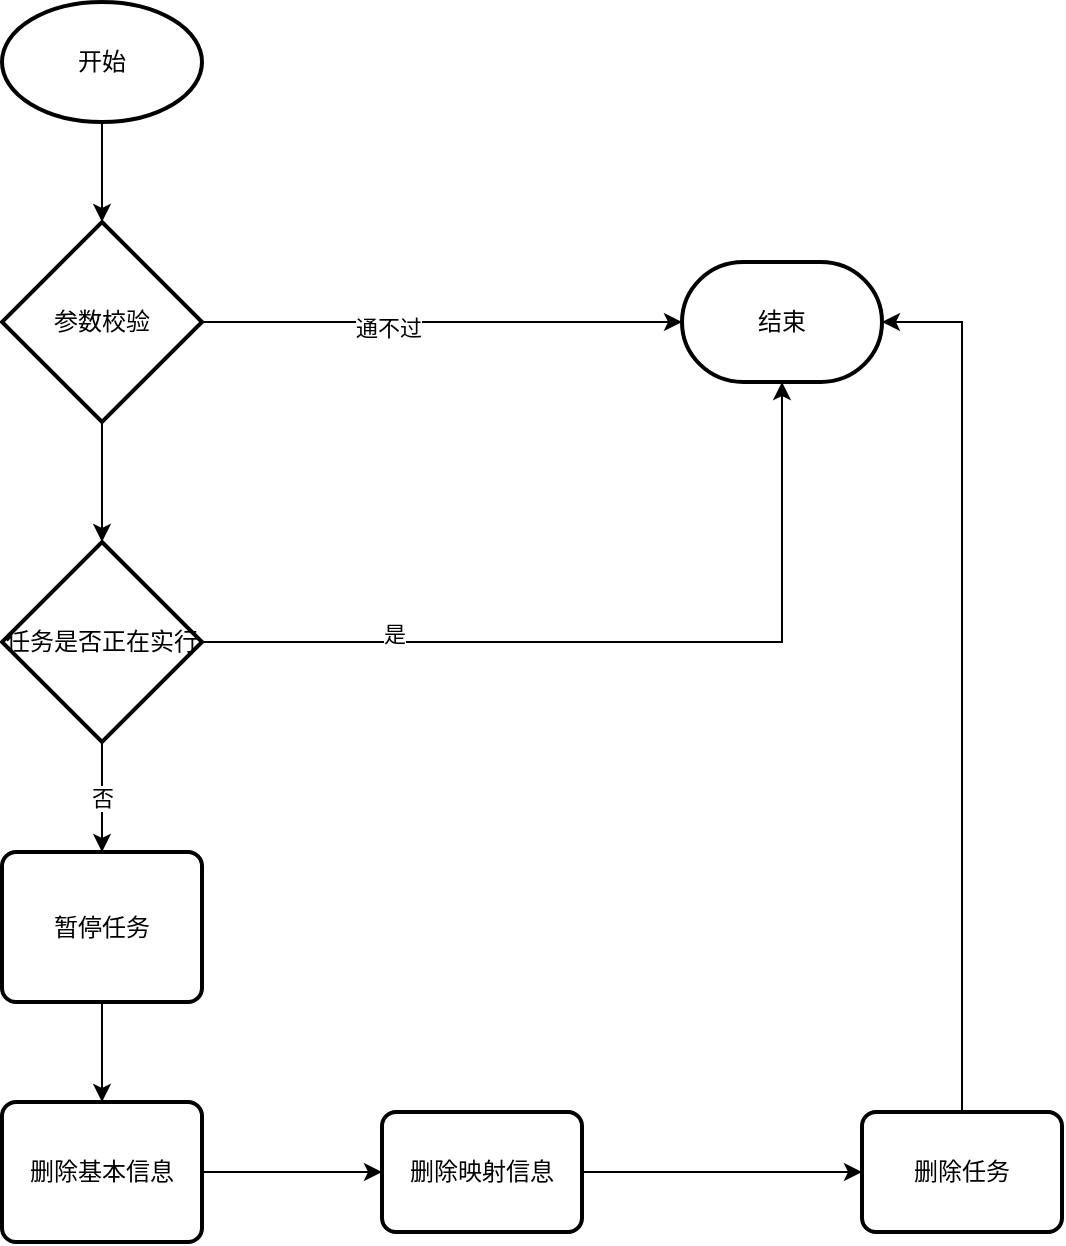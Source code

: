 <mxfile version="20.6.2" type="github">
  <diagram id="IeUNCexHZYYnI_QEEKOX" name="第 1 页">
    <mxGraphModel dx="1325" dy="613" grid="1" gridSize="10" guides="1" tooltips="1" connect="1" arrows="1" fold="1" page="1" pageScale="1" pageWidth="827" pageHeight="1169" math="0" shadow="0">
      <root>
        <mxCell id="0" />
        <mxCell id="1" parent="0" />
        <mxCell id="LMR_eACNc_HiDDza0BWo-6" value="" style="edgeStyle=orthogonalEdgeStyle;rounded=0;orthogonalLoop=1;jettySize=auto;html=1;" edge="1" parent="1" source="LMR_eACNc_HiDDza0BWo-1" target="LMR_eACNc_HiDDza0BWo-2">
          <mxGeometry relative="1" as="geometry" />
        </mxCell>
        <mxCell id="LMR_eACNc_HiDDza0BWo-1" value="开始" style="strokeWidth=2;html=1;shape=mxgraph.flowchart.start_1;whiteSpace=wrap;" vertex="1" parent="1">
          <mxGeometry x="90" y="60" width="100" height="60" as="geometry" />
        </mxCell>
        <mxCell id="LMR_eACNc_HiDDza0BWo-4" style="edgeStyle=orthogonalEdgeStyle;rounded=0;orthogonalLoop=1;jettySize=auto;html=1;" edge="1" parent="1" source="LMR_eACNc_HiDDza0BWo-2" target="LMR_eACNc_HiDDza0BWo-3">
          <mxGeometry relative="1" as="geometry" />
        </mxCell>
        <mxCell id="LMR_eACNc_HiDDza0BWo-5" value="通不过" style="edgeLabel;html=1;align=center;verticalAlign=middle;resizable=0;points=[];" vertex="1" connectable="0" parent="LMR_eACNc_HiDDza0BWo-4">
          <mxGeometry x="-0.23" y="-3" relative="1" as="geometry">
            <mxPoint as="offset" />
          </mxGeometry>
        </mxCell>
        <mxCell id="LMR_eACNc_HiDDza0BWo-10" style="edgeStyle=orthogonalEdgeStyle;rounded=0;orthogonalLoop=1;jettySize=auto;html=1;" edge="1" parent="1" source="LMR_eACNc_HiDDza0BWo-2" target="LMR_eACNc_HiDDza0BWo-9">
          <mxGeometry relative="1" as="geometry" />
        </mxCell>
        <mxCell id="LMR_eACNc_HiDDza0BWo-2" value="参数校验" style="strokeWidth=2;html=1;shape=mxgraph.flowchart.decision;whiteSpace=wrap;" vertex="1" parent="1">
          <mxGeometry x="90" y="170" width="100" height="100" as="geometry" />
        </mxCell>
        <mxCell id="LMR_eACNc_HiDDza0BWo-3" value="结束" style="strokeWidth=2;html=1;shape=mxgraph.flowchart.terminator;whiteSpace=wrap;" vertex="1" parent="1">
          <mxGeometry x="430" y="190" width="100" height="60" as="geometry" />
        </mxCell>
        <mxCell id="LMR_eACNc_HiDDza0BWo-11" style="edgeStyle=orthogonalEdgeStyle;rounded=0;orthogonalLoop=1;jettySize=auto;html=1;entryX=0.5;entryY=1;entryDx=0;entryDy=0;entryPerimeter=0;" edge="1" parent="1" source="LMR_eACNc_HiDDza0BWo-9" target="LMR_eACNc_HiDDza0BWo-3">
          <mxGeometry relative="1" as="geometry" />
        </mxCell>
        <mxCell id="LMR_eACNc_HiDDza0BWo-12" value="是" style="edgeLabel;html=1;align=center;verticalAlign=middle;resizable=0;points=[];" vertex="1" connectable="0" parent="LMR_eACNc_HiDDza0BWo-11">
          <mxGeometry x="-0.546" y="4" relative="1" as="geometry">
            <mxPoint as="offset" />
          </mxGeometry>
        </mxCell>
        <mxCell id="LMR_eACNc_HiDDza0BWo-14" value="否" style="edgeStyle=orthogonalEdgeStyle;rounded=0;orthogonalLoop=1;jettySize=auto;html=1;" edge="1" parent="1" source="LMR_eACNc_HiDDza0BWo-9" target="LMR_eACNc_HiDDza0BWo-13">
          <mxGeometry relative="1" as="geometry" />
        </mxCell>
        <mxCell id="LMR_eACNc_HiDDza0BWo-9" value="任务是否正在实行" style="strokeWidth=2;html=1;shape=mxgraph.flowchart.decision;whiteSpace=wrap;" vertex="1" parent="1">
          <mxGeometry x="90" y="330" width="100" height="100" as="geometry" />
        </mxCell>
        <mxCell id="LMR_eACNc_HiDDza0BWo-18" style="edgeStyle=orthogonalEdgeStyle;rounded=0;orthogonalLoop=1;jettySize=auto;html=1;entryX=0.5;entryY=0;entryDx=0;entryDy=0;" edge="1" parent="1" source="LMR_eACNc_HiDDza0BWo-13" target="LMR_eACNc_HiDDza0BWo-15">
          <mxGeometry relative="1" as="geometry" />
        </mxCell>
        <mxCell id="LMR_eACNc_HiDDza0BWo-13" value="暂停任务" style="rounded=1;whiteSpace=wrap;html=1;absoluteArcSize=1;arcSize=14;strokeWidth=2;" vertex="1" parent="1">
          <mxGeometry x="90" y="485" width="100" height="75" as="geometry" />
        </mxCell>
        <mxCell id="LMR_eACNc_HiDDza0BWo-19" style="edgeStyle=orthogonalEdgeStyle;rounded=0;orthogonalLoop=1;jettySize=auto;html=1;" edge="1" parent="1" source="LMR_eACNc_HiDDza0BWo-15" target="LMR_eACNc_HiDDza0BWo-16">
          <mxGeometry relative="1" as="geometry" />
        </mxCell>
        <mxCell id="LMR_eACNc_HiDDza0BWo-15" value="删除基本信息" style="rounded=1;whiteSpace=wrap;html=1;absoluteArcSize=1;arcSize=14;strokeWidth=2;" vertex="1" parent="1">
          <mxGeometry x="90" y="610" width="100" height="70" as="geometry" />
        </mxCell>
        <mxCell id="LMR_eACNc_HiDDza0BWo-20" style="edgeStyle=orthogonalEdgeStyle;rounded=0;orthogonalLoop=1;jettySize=auto;html=1;entryX=0;entryY=0.5;entryDx=0;entryDy=0;" edge="1" parent="1" source="LMR_eACNc_HiDDza0BWo-16" target="LMR_eACNc_HiDDza0BWo-17">
          <mxGeometry relative="1" as="geometry" />
        </mxCell>
        <mxCell id="LMR_eACNc_HiDDza0BWo-16" value="删除映射信息" style="rounded=1;whiteSpace=wrap;html=1;absoluteArcSize=1;arcSize=14;strokeWidth=2;" vertex="1" parent="1">
          <mxGeometry x="280" y="615" width="100" height="60" as="geometry" />
        </mxCell>
        <mxCell id="LMR_eACNc_HiDDza0BWo-22" style="edgeStyle=orthogonalEdgeStyle;rounded=0;orthogonalLoop=1;jettySize=auto;html=1;entryX=1;entryY=0.5;entryDx=0;entryDy=0;entryPerimeter=0;" edge="1" parent="1" source="LMR_eACNc_HiDDza0BWo-17" target="LMR_eACNc_HiDDza0BWo-3">
          <mxGeometry relative="1" as="geometry" />
        </mxCell>
        <mxCell id="LMR_eACNc_HiDDza0BWo-17" value="删除任务" style="rounded=1;whiteSpace=wrap;html=1;absoluteArcSize=1;arcSize=14;strokeWidth=2;" vertex="1" parent="1">
          <mxGeometry x="520" y="615" width="100" height="60" as="geometry" />
        </mxCell>
      </root>
    </mxGraphModel>
  </diagram>
</mxfile>
